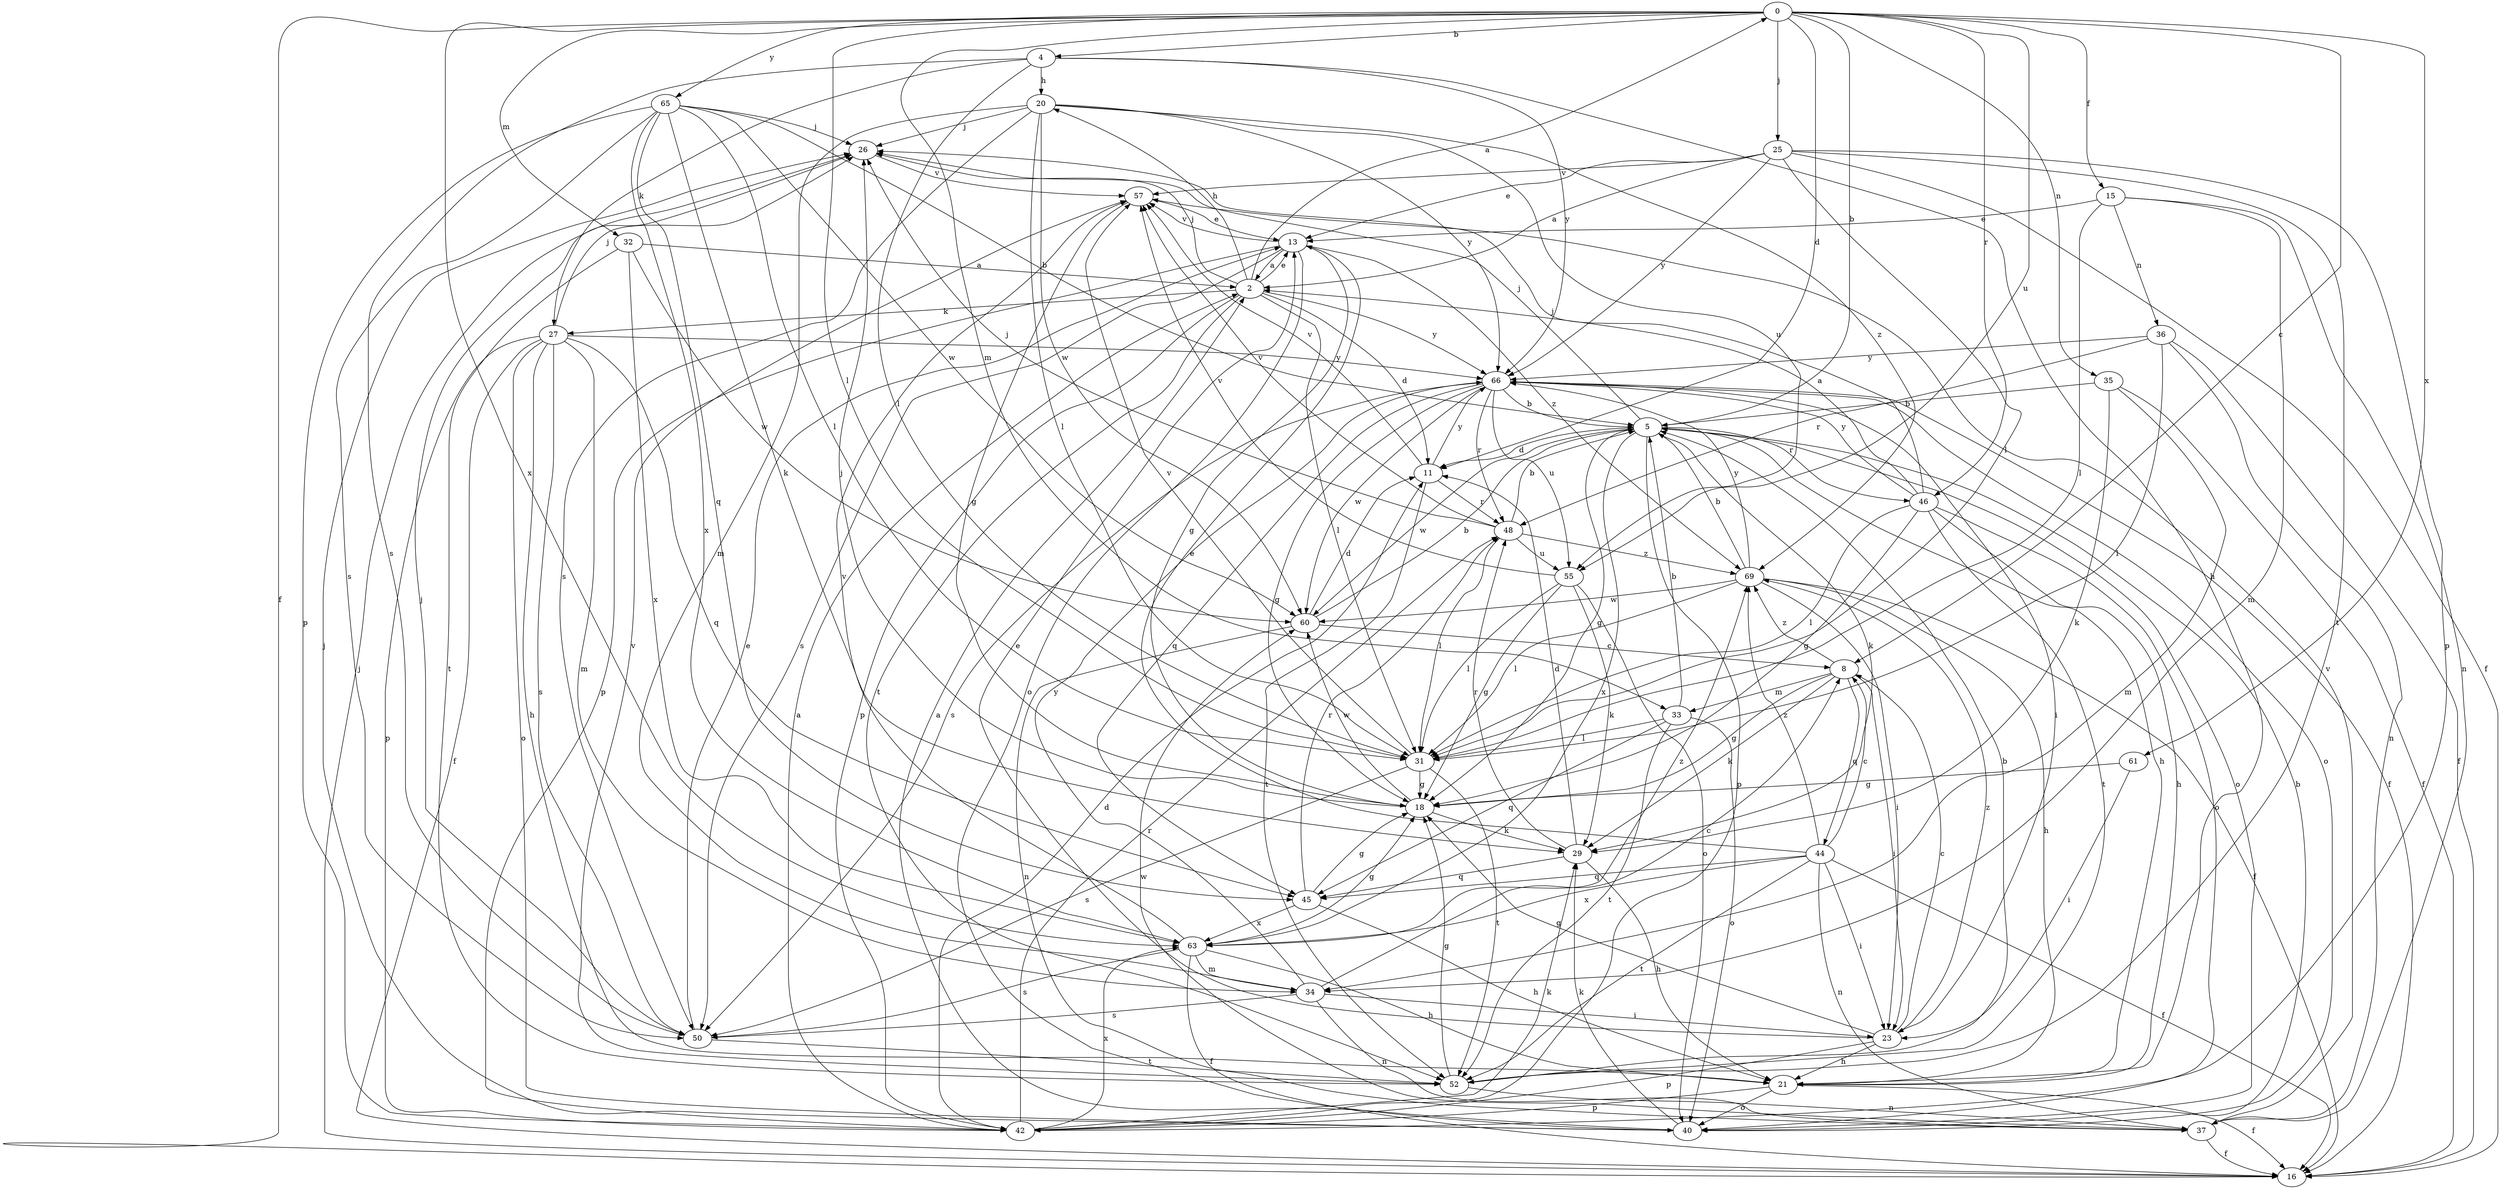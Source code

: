 strict digraph  {
0;
2;
4;
5;
8;
11;
13;
15;
16;
18;
20;
21;
23;
25;
26;
27;
29;
31;
32;
33;
34;
35;
36;
37;
40;
42;
44;
45;
46;
48;
50;
52;
55;
57;
60;
61;
63;
65;
66;
69;
0 -> 4  [label=b];
0 -> 5  [label=b];
0 -> 8  [label=c];
0 -> 11  [label=d];
0 -> 15  [label=f];
0 -> 16  [label=f];
0 -> 25  [label=j];
0 -> 31  [label=l];
0 -> 32  [label=m];
0 -> 33  [label=m];
0 -> 35  [label=n];
0 -> 46  [label=r];
0 -> 55  [label=u];
0 -> 61  [label=x];
0 -> 63  [label=x];
0 -> 65  [label=y];
2 -> 0  [label=a];
2 -> 11  [label=d];
2 -> 13  [label=e];
2 -> 20  [label=h];
2 -> 26  [label=j];
2 -> 27  [label=k];
2 -> 31  [label=l];
2 -> 42  [label=p];
2 -> 52  [label=t];
2 -> 66  [label=y];
4 -> 20  [label=h];
4 -> 21  [label=h];
4 -> 27  [label=k];
4 -> 31  [label=l];
4 -> 50  [label=s];
4 -> 66  [label=y];
5 -> 11  [label=d];
5 -> 18  [label=g];
5 -> 21  [label=h];
5 -> 26  [label=j];
5 -> 29  [label=k];
5 -> 40  [label=o];
5 -> 42  [label=p];
5 -> 46  [label=r];
5 -> 60  [label=w];
5 -> 63  [label=x];
8 -> 18  [label=g];
8 -> 23  [label=i];
8 -> 29  [label=k];
8 -> 33  [label=m];
8 -> 44  [label=q];
8 -> 69  [label=z];
11 -> 48  [label=r];
11 -> 52  [label=t];
11 -> 57  [label=v];
11 -> 66  [label=y];
13 -> 2  [label=a];
13 -> 18  [label=g];
13 -> 40  [label=o];
13 -> 42  [label=p];
13 -> 50  [label=s];
13 -> 57  [label=v];
13 -> 69  [label=z];
15 -> 13  [label=e];
15 -> 31  [label=l];
15 -> 34  [label=m];
15 -> 36  [label=n];
15 -> 37  [label=n];
16 -> 26  [label=j];
18 -> 26  [label=j];
18 -> 29  [label=k];
18 -> 60  [label=w];
20 -> 26  [label=j];
20 -> 31  [label=l];
20 -> 34  [label=m];
20 -> 50  [label=s];
20 -> 55  [label=u];
20 -> 60  [label=w];
20 -> 66  [label=y];
20 -> 69  [label=z];
21 -> 16  [label=f];
21 -> 40  [label=o];
21 -> 42  [label=p];
23 -> 8  [label=c];
23 -> 13  [label=e];
23 -> 18  [label=g];
23 -> 21  [label=h];
23 -> 42  [label=p];
23 -> 69  [label=z];
25 -> 2  [label=a];
25 -> 13  [label=e];
25 -> 16  [label=f];
25 -> 31  [label=l];
25 -> 42  [label=p];
25 -> 52  [label=t];
25 -> 57  [label=v];
25 -> 66  [label=y];
26 -> 57  [label=v];
27 -> 16  [label=f];
27 -> 21  [label=h];
27 -> 26  [label=j];
27 -> 34  [label=m];
27 -> 40  [label=o];
27 -> 42  [label=p];
27 -> 45  [label=q];
27 -> 50  [label=s];
27 -> 66  [label=y];
29 -> 11  [label=d];
29 -> 21  [label=h];
29 -> 45  [label=q];
29 -> 48  [label=r];
31 -> 18  [label=g];
31 -> 50  [label=s];
31 -> 52  [label=t];
31 -> 57  [label=v];
32 -> 2  [label=a];
32 -> 52  [label=t];
32 -> 60  [label=w];
32 -> 63  [label=x];
33 -> 5  [label=b];
33 -> 31  [label=l];
33 -> 40  [label=o];
33 -> 45  [label=q];
33 -> 52  [label=t];
34 -> 8  [label=c];
34 -> 23  [label=i];
34 -> 37  [label=n];
34 -> 50  [label=s];
34 -> 66  [label=y];
35 -> 5  [label=b];
35 -> 16  [label=f];
35 -> 29  [label=k];
35 -> 34  [label=m];
36 -> 16  [label=f];
36 -> 31  [label=l];
36 -> 37  [label=n];
36 -> 48  [label=r];
36 -> 66  [label=y];
37 -> 16  [label=f];
37 -> 57  [label=v];
37 -> 60  [label=w];
40 -> 2  [label=a];
40 -> 5  [label=b];
40 -> 26  [label=j];
40 -> 29  [label=k];
42 -> 2  [label=a];
42 -> 11  [label=d];
42 -> 29  [label=k];
42 -> 48  [label=r];
42 -> 63  [label=x];
44 -> 8  [label=c];
44 -> 13  [label=e];
44 -> 16  [label=f];
44 -> 23  [label=i];
44 -> 37  [label=n];
44 -> 45  [label=q];
44 -> 52  [label=t];
44 -> 63  [label=x];
44 -> 69  [label=z];
45 -> 18  [label=g];
45 -> 21  [label=h];
45 -> 48  [label=r];
45 -> 63  [label=x];
46 -> 2  [label=a];
46 -> 18  [label=g];
46 -> 21  [label=h];
46 -> 26  [label=j];
46 -> 31  [label=l];
46 -> 40  [label=o];
46 -> 52  [label=t];
46 -> 66  [label=y];
48 -> 5  [label=b];
48 -> 26  [label=j];
48 -> 31  [label=l];
48 -> 55  [label=u];
48 -> 57  [label=v];
48 -> 69  [label=z];
50 -> 13  [label=e];
50 -> 26  [label=j];
50 -> 52  [label=t];
52 -> 5  [label=b];
52 -> 18  [label=g];
52 -> 37  [label=n];
52 -> 57  [label=v];
55 -> 18  [label=g];
55 -> 29  [label=k];
55 -> 31  [label=l];
55 -> 40  [label=o];
55 -> 57  [label=v];
57 -> 13  [label=e];
57 -> 18  [label=g];
60 -> 5  [label=b];
60 -> 8  [label=c];
60 -> 11  [label=d];
60 -> 37  [label=n];
61 -> 18  [label=g];
61 -> 23  [label=i];
63 -> 16  [label=f];
63 -> 18  [label=g];
63 -> 21  [label=h];
63 -> 34  [label=m];
63 -> 50  [label=s];
63 -> 57  [label=v];
63 -> 69  [label=z];
65 -> 5  [label=b];
65 -> 26  [label=j];
65 -> 29  [label=k];
65 -> 31  [label=l];
65 -> 42  [label=p];
65 -> 45  [label=q];
65 -> 50  [label=s];
65 -> 60  [label=w];
65 -> 63  [label=x];
66 -> 5  [label=b];
66 -> 16  [label=f];
66 -> 18  [label=g];
66 -> 23  [label=i];
66 -> 40  [label=o];
66 -> 45  [label=q];
66 -> 48  [label=r];
66 -> 50  [label=s];
66 -> 55  [label=u];
66 -> 60  [label=w];
69 -> 5  [label=b];
69 -> 16  [label=f];
69 -> 21  [label=h];
69 -> 23  [label=i];
69 -> 31  [label=l];
69 -> 60  [label=w];
69 -> 66  [label=y];
}
